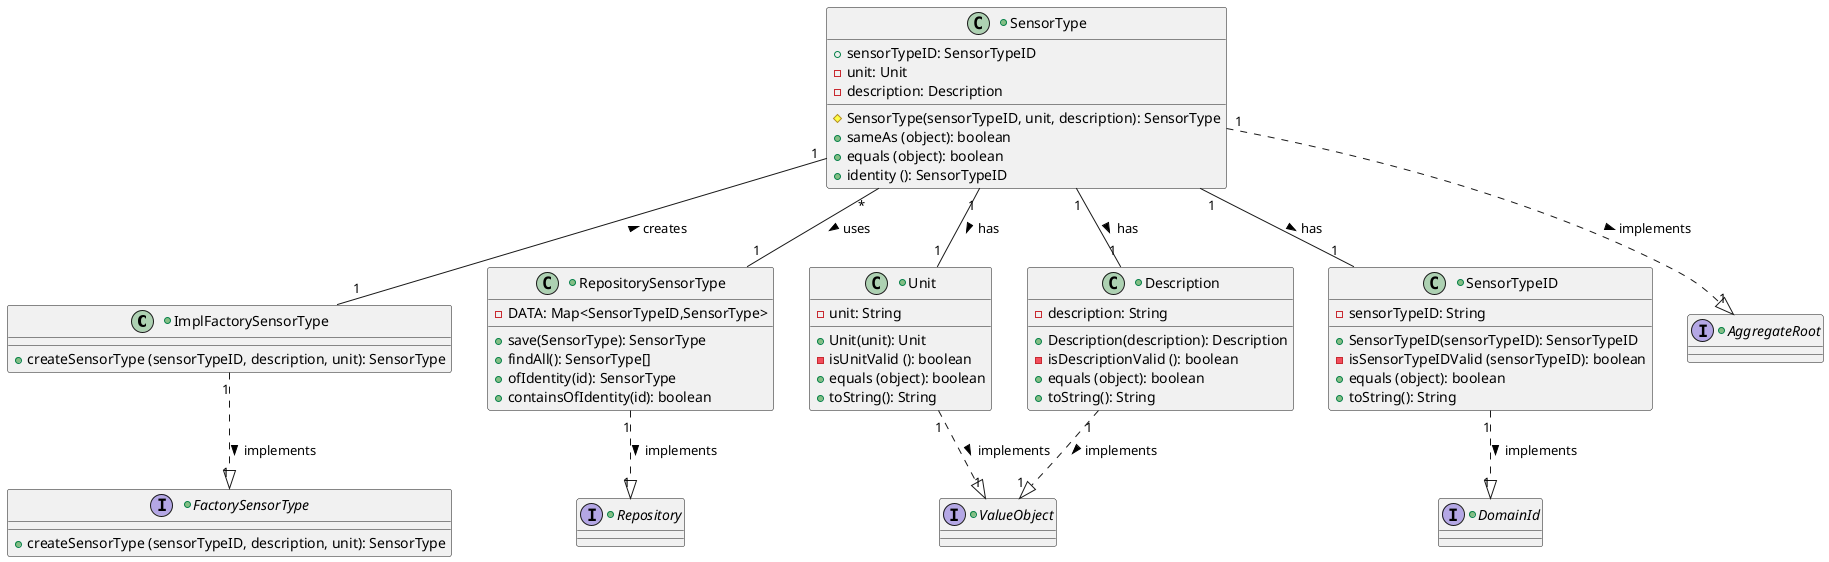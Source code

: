 @startuml
'https://plantuml.com/class-diagram

ImplFactorySensorType "1" ..|> "1" FactorySensorType : implements >
SensorType "1" -- "1" ImplFactorySensorType : < creates
RepositorySensorType "1" ..|> "1" Repository : implements >
SensorType "1" -- "1" Unit : has >
SensorType "1" -- "1" Description : has >
SensorType "1" -- "1" SensorTypeID : has >
SensorType "*"-- "1" RepositorySensorType : uses >
SensorTypeID "1" ..|> "1" DomainId : implements >
Unit "1" ..|> "1" ValueObject : implements >
Description "1" ..|> "1" ValueObject : implements >

SensorType "1" ..|> "1" AggregateRoot : implements >

+interface Repository{
}


+interface FactorySensorType{
+ createSensorType (sensorTypeID, description, unit): SensorType
}

+interface AggregateRoot{
}

+interface DomainId{
}

+interface ValueObject{
}

+class RepositorySensorType{
- DATA: Map<SensorTypeID,SensorType>
+ save(SensorType): SensorType
+ findAll(): SensorType[]
+ ofIdentity(id): SensorType
+ containsOfIdentity(id): boolean
}

+class ImplFactorySensorType{
+ createSensorType (sensorTypeID, description, unit): SensorType
}

+class SensorType {
+ sensorTypeID: SensorTypeID
- unit: Unit
- description: Description
# SensorType(sensorTypeID, unit, description): SensorType
+ sameAs (object): boolean
+ equals (object): boolean
+ identity (): SensorTypeID
}


+class SensorTypeID {
- sensorTypeID: String
+ SensorTypeID(sensorTypeID): SensorTypeID
- isSensorTypeIDValid (sensorTypeID): boolean
+ equals (object): boolean
+ toString(): String
}

+class Description {
- description: String
+ Description(description): Description
- isDescriptionValid (): boolean
+ equals (object): boolean
+ toString(): String
}

+class Unit {
- unit: String
+ Unit(unit): Unit
- isUnitValid (): boolean
+ equals (object): boolean
+ toString(): String
}


@enduml